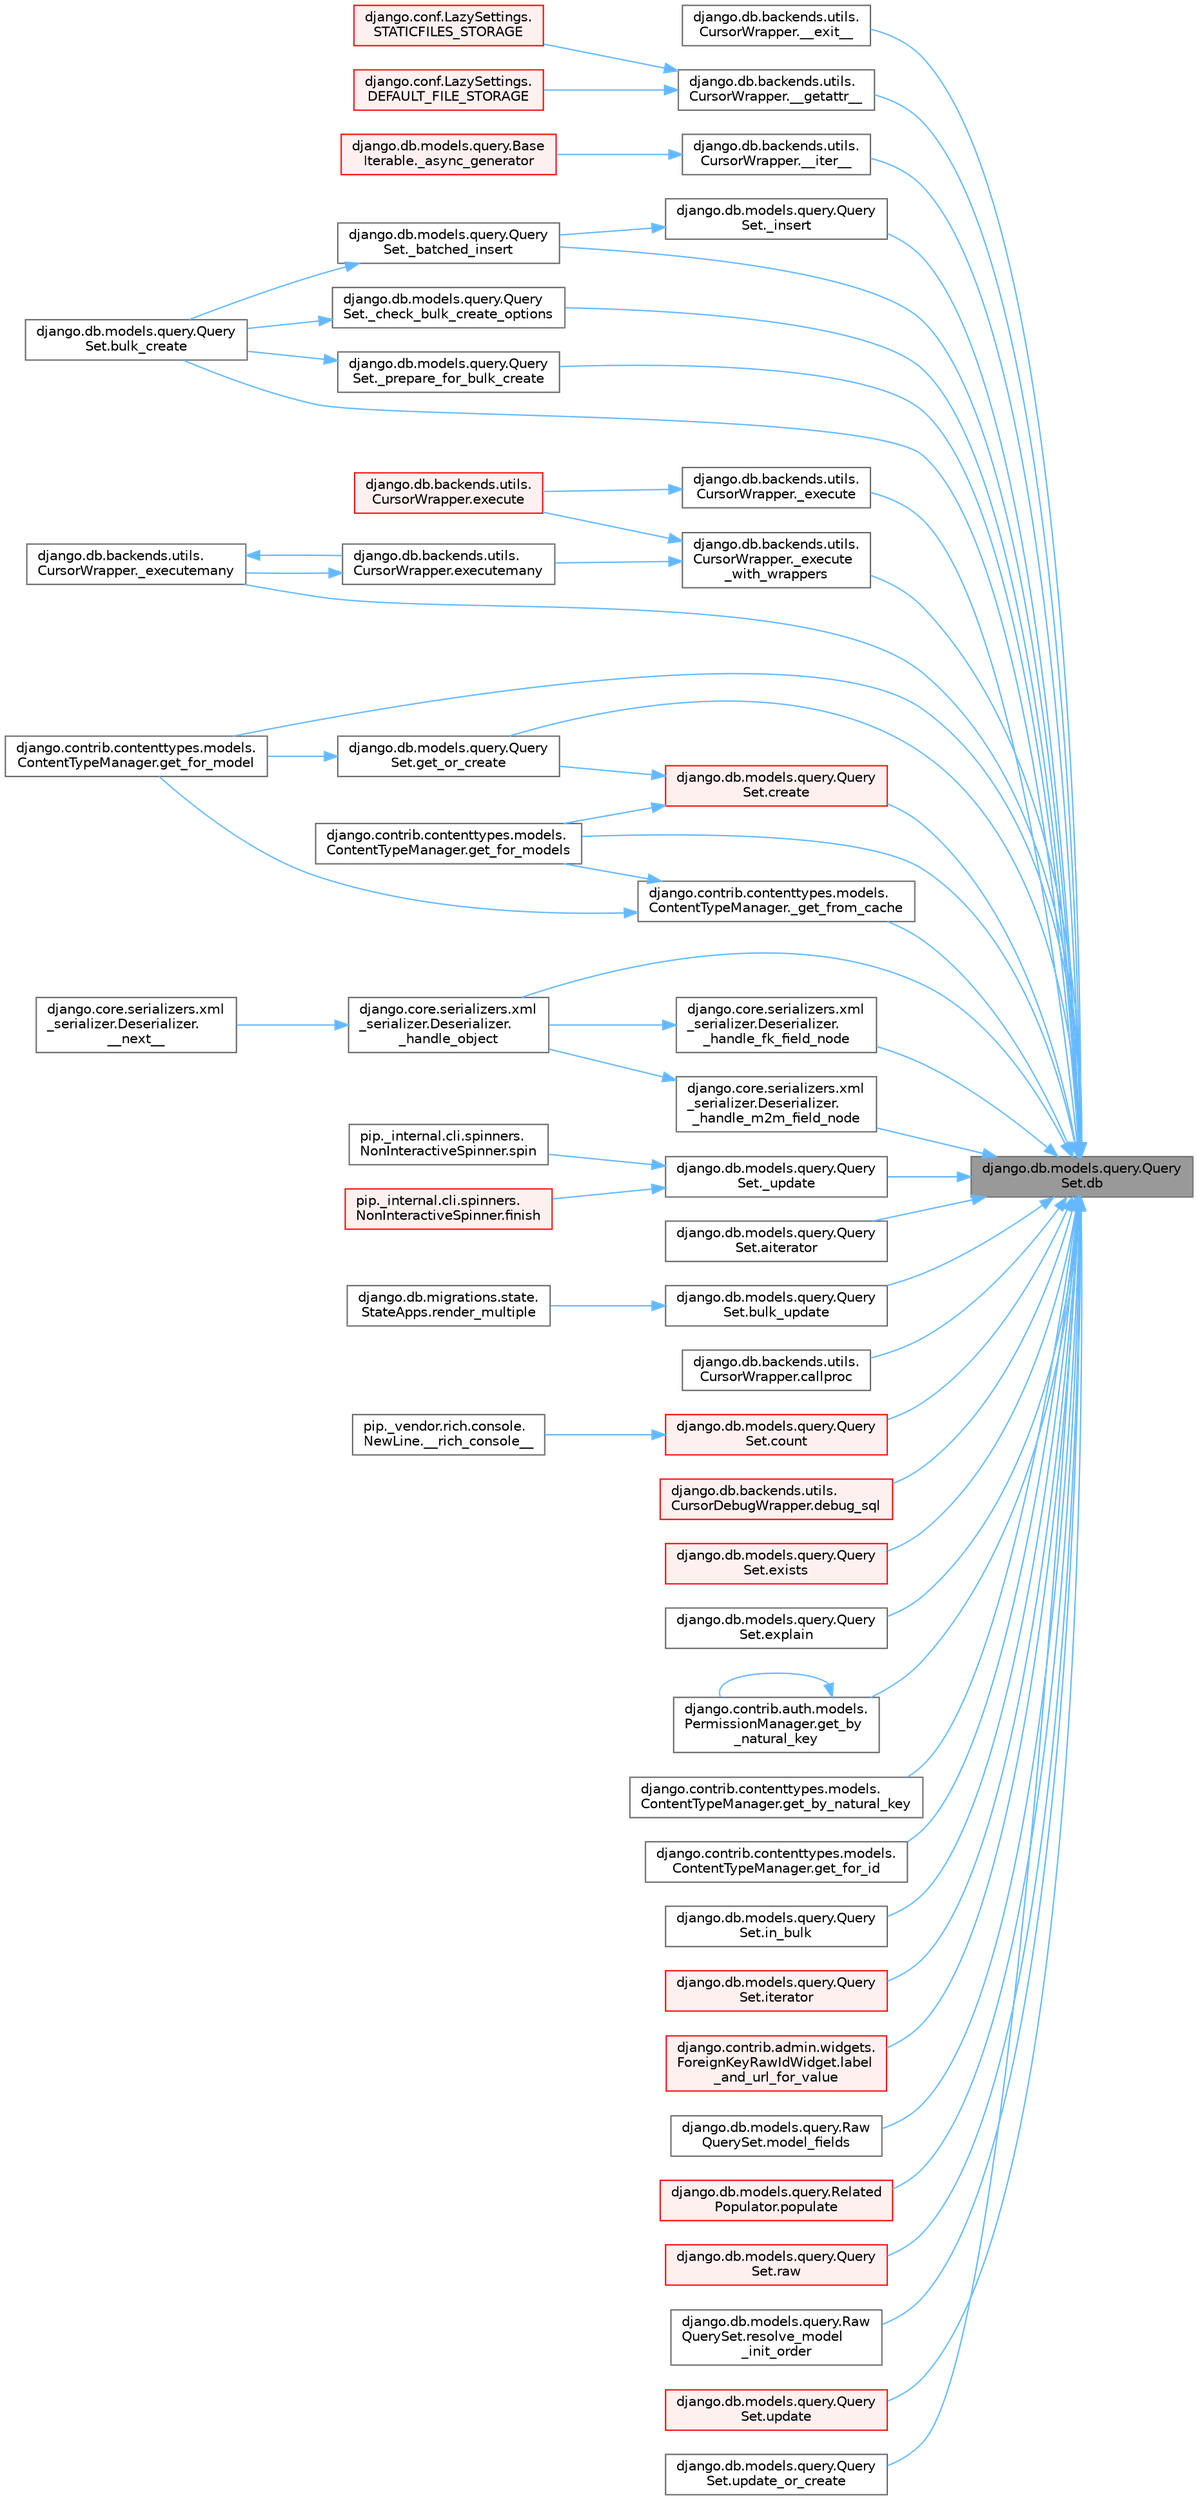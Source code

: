 digraph "django.db.models.query.QuerySet.db"
{
 // LATEX_PDF_SIZE
  bgcolor="transparent";
  edge [fontname=Helvetica,fontsize=10,labelfontname=Helvetica,labelfontsize=10];
  node [fontname=Helvetica,fontsize=10,shape=box,height=0.2,width=0.4];
  rankdir="RL";
  Node1 [id="Node000001",label="django.db.models.query.Query\lSet.db",height=0.2,width=0.4,color="gray40", fillcolor="grey60", style="filled", fontcolor="black",tooltip=" "];
  Node1 -> Node2 [id="edge1_Node000001_Node000002",dir="back",color="steelblue1",style="solid",tooltip=" "];
  Node2 [id="Node000002",label="django.db.backends.utils.\lCursorWrapper.__exit__",height=0.2,width=0.4,color="grey40", fillcolor="white", style="filled",URL="$classdjango_1_1db_1_1backends_1_1utils_1_1_cursor_wrapper.html#a02f5176bb3b2e598d12ac8fdf26f3496",tooltip=" "];
  Node1 -> Node3 [id="edge2_Node000001_Node000003",dir="back",color="steelblue1",style="solid",tooltip=" "];
  Node3 [id="Node000003",label="django.db.backends.utils.\lCursorWrapper.__getattr__",height=0.2,width=0.4,color="grey40", fillcolor="white", style="filled",URL="$classdjango_1_1db_1_1backends_1_1utils_1_1_cursor_wrapper.html#a6acaaa696c45889fa2c675e03cbb7a68",tooltip=" "];
  Node3 -> Node4 [id="edge3_Node000003_Node000004",dir="back",color="steelblue1",style="solid",tooltip=" "];
  Node4 [id="Node000004",label="django.conf.LazySettings.\lDEFAULT_FILE_STORAGE",height=0.2,width=0.4,color="red", fillcolor="#FFF0F0", style="filled",URL="$classdjango_1_1conf_1_1_lazy_settings.html#a262999dfae4088a806facff7288a28b2",tooltip=" "];
  Node3 -> Node6 [id="edge4_Node000003_Node000006",dir="back",color="steelblue1",style="solid",tooltip=" "];
  Node6 [id="Node000006",label="django.conf.LazySettings.\lSTATICFILES_STORAGE",height=0.2,width=0.4,color="red", fillcolor="#FFF0F0", style="filled",URL="$classdjango_1_1conf_1_1_lazy_settings.html#acf7e82a80fdd6a53ad31cd5f784aaaf7",tooltip=" "];
  Node1 -> Node7 [id="edge5_Node000001_Node000007",dir="back",color="steelblue1",style="solid",tooltip=" "];
  Node7 [id="Node000007",label="django.db.backends.utils.\lCursorWrapper.__iter__",height=0.2,width=0.4,color="grey40", fillcolor="white", style="filled",URL="$classdjango_1_1db_1_1backends_1_1utils_1_1_cursor_wrapper.html#ae9eba89bec4f98ba29cf92670ef4bd59",tooltip=" "];
  Node7 -> Node8 [id="edge6_Node000007_Node000008",dir="back",color="steelblue1",style="solid",tooltip=" "];
  Node8 [id="Node000008",label="django.db.models.query.Base\lIterable._async_generator",height=0.2,width=0.4,color="red", fillcolor="#FFF0F0", style="filled",URL="$classdjango_1_1db_1_1models_1_1query_1_1_base_iterable.html#a3ecc2267976bc6628d1fe84d78355144",tooltip=" "];
  Node1 -> Node10 [id="edge7_Node000001_Node000010",dir="back",color="steelblue1",style="solid",tooltip=" "];
  Node10 [id="Node000010",label="django.db.models.query.Query\lSet._batched_insert",height=0.2,width=0.4,color="grey40", fillcolor="white", style="filled",URL="$classdjango_1_1db_1_1models_1_1query_1_1_query_set.html#aa6f8386ccc158cdac2292b06e08f9c22",tooltip=" "];
  Node10 -> Node11 [id="edge8_Node000010_Node000011",dir="back",color="steelblue1",style="solid",tooltip=" "];
  Node11 [id="Node000011",label="django.db.models.query.Query\lSet.bulk_create",height=0.2,width=0.4,color="grey40", fillcolor="white", style="filled",URL="$classdjango_1_1db_1_1models_1_1query_1_1_query_set.html#a486e1689031dc0d2239cdfd775840a39",tooltip=" "];
  Node1 -> Node12 [id="edge9_Node000001_Node000012",dir="back",color="steelblue1",style="solid",tooltip=" "];
  Node12 [id="Node000012",label="django.db.models.query.Query\lSet._check_bulk_create_options",height=0.2,width=0.4,color="grey40", fillcolor="white", style="filled",URL="$classdjango_1_1db_1_1models_1_1query_1_1_query_set.html#a0c5489d9f8a46b3db99570e49c89893b",tooltip=" "];
  Node12 -> Node11 [id="edge10_Node000012_Node000011",dir="back",color="steelblue1",style="solid",tooltip=" "];
  Node1 -> Node13 [id="edge11_Node000001_Node000013",dir="back",color="steelblue1",style="solid",tooltip=" "];
  Node13 [id="Node000013",label="django.db.backends.utils.\lCursorWrapper._execute",height=0.2,width=0.4,color="grey40", fillcolor="white", style="filled",URL="$classdjango_1_1db_1_1backends_1_1utils_1_1_cursor_wrapper.html#a4bce340a1bf575432f30977501cf758e",tooltip=" "];
  Node13 -> Node14 [id="edge12_Node000013_Node000014",dir="back",color="steelblue1",style="solid",tooltip=" "];
  Node14 [id="Node000014",label="django.db.backends.utils.\lCursorWrapper.execute",height=0.2,width=0.4,color="red", fillcolor="#FFF0F0", style="filled",URL="$classdjango_1_1db_1_1backends_1_1utils_1_1_cursor_wrapper.html#a7d0bc9b6584c9fee961505e1d460547c",tooltip=" "];
  Node1 -> Node3182 [id="edge13_Node000001_Node003182",dir="back",color="steelblue1",style="solid",tooltip=" "];
  Node3182 [id="Node003182",label="django.db.backends.utils.\lCursorWrapper._execute\l_with_wrappers",height=0.2,width=0.4,color="grey40", fillcolor="white", style="filled",URL="$classdjango_1_1db_1_1backends_1_1utils_1_1_cursor_wrapper.html#af370e8d10c501e5f5237b4b763ff2706",tooltip=" "];
  Node3182 -> Node14 [id="edge14_Node003182_Node000014",dir="back",color="steelblue1",style="solid",tooltip=" "];
  Node3182 -> Node361 [id="edge15_Node003182_Node000361",dir="back",color="steelblue1",style="solid",tooltip=" "];
  Node361 [id="Node000361",label="django.db.backends.utils.\lCursorWrapper.executemany",height=0.2,width=0.4,color="grey40", fillcolor="white", style="filled",URL="$classdjango_1_1db_1_1backends_1_1utils_1_1_cursor_wrapper.html#a4f4a190ffb0a69b662202fcb68243282",tooltip=" "];
  Node361 -> Node360 [id="edge16_Node000361_Node000360",dir="back",color="steelblue1",style="solid",tooltip=" "];
  Node360 [id="Node000360",label="django.db.backends.utils.\lCursorWrapper._executemany",height=0.2,width=0.4,color="grey40", fillcolor="white", style="filled",URL="$classdjango_1_1db_1_1backends_1_1utils_1_1_cursor_wrapper.html#ad2f0cf3db485ef5192509faf59f6705b",tooltip=" "];
  Node360 -> Node361 [id="edge17_Node000360_Node000361",dir="back",color="steelblue1",style="solid",tooltip=" "];
  Node1 -> Node360 [id="edge18_Node000001_Node000360",dir="back",color="steelblue1",style="solid",tooltip=" "];
  Node1 -> Node3183 [id="edge19_Node000001_Node003183",dir="back",color="steelblue1",style="solid",tooltip=" "];
  Node3183 [id="Node003183",label="django.contrib.contenttypes.models.\lContentTypeManager._get_from_cache",height=0.2,width=0.4,color="grey40", fillcolor="white", style="filled",URL="$classdjango_1_1contrib_1_1contenttypes_1_1models_1_1_content_type_manager.html#a6d855319e01d0a0934756c312fefebbe",tooltip=" "];
  Node3183 -> Node650 [id="edge20_Node003183_Node000650",dir="back",color="steelblue1",style="solid",tooltip=" "];
  Node650 [id="Node000650",label="django.contrib.contenttypes.models.\lContentTypeManager.get_for_model",height=0.2,width=0.4,color="grey40", fillcolor="white", style="filled",URL="$classdjango_1_1contrib_1_1contenttypes_1_1models_1_1_content_type_manager.html#a1b89bc07df6111e44f749d556f96a414",tooltip=" "];
  Node3183 -> Node648 [id="edge21_Node003183_Node000648",dir="back",color="steelblue1",style="solid",tooltip=" "];
  Node648 [id="Node000648",label="django.contrib.contenttypes.models.\lContentTypeManager.get_for_models",height=0.2,width=0.4,color="grey40", fillcolor="white", style="filled",URL="$classdjango_1_1contrib_1_1contenttypes_1_1models_1_1_content_type_manager.html#a541a2e215680799739b6f8c1b19ddda4",tooltip=" "];
  Node1 -> Node3184 [id="edge22_Node000001_Node003184",dir="back",color="steelblue1",style="solid",tooltip=" "];
  Node3184 [id="Node003184",label="django.core.serializers.xml\l_serializer.Deserializer.\l_handle_fk_field_node",height=0.2,width=0.4,color="grey40", fillcolor="white", style="filled",URL="$classdjango_1_1core_1_1serializers_1_1xml__serializer_1_1_deserializer.html#a3b19b6ad21f31fd398e37d59bff1a40d",tooltip=" "];
  Node3184 -> Node3185 [id="edge23_Node003184_Node003185",dir="back",color="steelblue1",style="solid",tooltip=" "];
  Node3185 [id="Node003185",label="django.core.serializers.xml\l_serializer.Deserializer.\l_handle_object",height=0.2,width=0.4,color="grey40", fillcolor="white", style="filled",URL="$classdjango_1_1core_1_1serializers_1_1xml__serializer_1_1_deserializer.html#af217a539bcf26da8677423495d2f2990",tooltip=" "];
  Node3185 -> Node3186 [id="edge24_Node003185_Node003186",dir="back",color="steelblue1",style="solid",tooltip=" "];
  Node3186 [id="Node003186",label="django.core.serializers.xml\l_serializer.Deserializer.\l__next__",height=0.2,width=0.4,color="grey40", fillcolor="white", style="filled",URL="$classdjango_1_1core_1_1serializers_1_1xml__serializer_1_1_deserializer.html#a8b283c3e9b8cd0765b0533eb746a48c5",tooltip=" "];
  Node1 -> Node3187 [id="edge25_Node000001_Node003187",dir="back",color="steelblue1",style="solid",tooltip=" "];
  Node3187 [id="Node003187",label="django.core.serializers.xml\l_serializer.Deserializer.\l_handle_m2m_field_node",height=0.2,width=0.4,color="grey40", fillcolor="white", style="filled",URL="$classdjango_1_1core_1_1serializers_1_1xml__serializer_1_1_deserializer.html#af44804c8e51b875b25e4f550ccbf9787",tooltip=" "];
  Node3187 -> Node3185 [id="edge26_Node003187_Node003185",dir="back",color="steelblue1",style="solid",tooltip=" "];
  Node1 -> Node3185 [id="edge27_Node000001_Node003185",dir="back",color="steelblue1",style="solid",tooltip=" "];
  Node1 -> Node3188 [id="edge28_Node000001_Node003188",dir="back",color="steelblue1",style="solid",tooltip=" "];
  Node3188 [id="Node003188",label="django.db.models.query.Query\lSet._insert",height=0.2,width=0.4,color="grey40", fillcolor="white", style="filled",URL="$classdjango_1_1db_1_1models_1_1query_1_1_query_set.html#ad624a6f29666c876a096c44daa7caf16",tooltip="PRIVATE METHODS #."];
  Node3188 -> Node10 [id="edge29_Node003188_Node000010",dir="back",color="steelblue1",style="solid",tooltip=" "];
  Node1 -> Node3189 [id="edge30_Node000001_Node003189",dir="back",color="steelblue1",style="solid",tooltip=" "];
  Node3189 [id="Node003189",label="django.db.models.query.Query\lSet._prepare_for_bulk_create",height=0.2,width=0.4,color="grey40", fillcolor="white", style="filled",URL="$classdjango_1_1db_1_1models_1_1query_1_1_query_set.html#a445d743c1df020d878c79c6267173258",tooltip=" "];
  Node3189 -> Node11 [id="edge31_Node003189_Node000011",dir="back",color="steelblue1",style="solid",tooltip=" "];
  Node1 -> Node3190 [id="edge32_Node000001_Node003190",dir="back",color="steelblue1",style="solid",tooltip=" "];
  Node3190 [id="Node003190",label="django.db.models.query.Query\lSet._update",height=0.2,width=0.4,color="grey40", fillcolor="white", style="filled",URL="$classdjango_1_1db_1_1models_1_1query_1_1_query_set.html#a55c5b8ef2c0937c01145a87ecfbb9096",tooltip=" "];
  Node3190 -> Node3191 [id="edge33_Node003190_Node003191",dir="back",color="steelblue1",style="solid",tooltip=" "];
  Node3191 [id="Node003191",label="pip._internal.cli.spinners.\lNonInteractiveSpinner.finish",height=0.2,width=0.4,color="red", fillcolor="#FFF0F0", style="filled",URL="$classpip_1_1__internal_1_1cli_1_1spinners_1_1_non_interactive_spinner.html#ab9e9471a0386ea2534995b8542690626",tooltip=" "];
  Node3190 -> Node3192 [id="edge34_Node003190_Node003192",dir="back",color="steelblue1",style="solid",tooltip=" "];
  Node3192 [id="Node003192",label="pip._internal.cli.spinners.\lNonInteractiveSpinner.spin",height=0.2,width=0.4,color="grey40", fillcolor="white", style="filled",URL="$classpip_1_1__internal_1_1cli_1_1spinners_1_1_non_interactive_spinner.html#acab2067d629306c1bf1371062fd616cc",tooltip=" "];
  Node1 -> Node3193 [id="edge35_Node000001_Node003193",dir="back",color="steelblue1",style="solid",tooltip=" "];
  Node3193 [id="Node003193",label="django.db.models.query.Query\lSet.aiterator",height=0.2,width=0.4,color="grey40", fillcolor="white", style="filled",URL="$classdjango_1_1db_1_1models_1_1query_1_1_query_set.html#aeb9dcb5e592c98cc08e197a1ef1b1453",tooltip=" "];
  Node1 -> Node11 [id="edge36_Node000001_Node000011",dir="back",color="steelblue1",style="solid",tooltip=" "];
  Node1 -> Node3194 [id="edge37_Node000001_Node003194",dir="back",color="steelblue1",style="solid",tooltip=" "];
  Node3194 [id="Node003194",label="django.db.models.query.Query\lSet.bulk_update",height=0.2,width=0.4,color="grey40", fillcolor="white", style="filled",URL="$classdjango_1_1db_1_1models_1_1query_1_1_query_set.html#a9d4d2c78c9b7825c15ec25b5c23d8f69",tooltip=" "];
  Node3194 -> Node2360 [id="edge38_Node003194_Node002360",dir="back",color="steelblue1",style="solid",tooltip=" "];
  Node2360 [id="Node002360",label="django.db.migrations.state.\lStateApps.render_multiple",height=0.2,width=0.4,color="grey40", fillcolor="white", style="filled",URL="$classdjango_1_1db_1_1migrations_1_1state_1_1_state_apps.html#abcab12794ffd28029ac0e530e5376d8a",tooltip=" "];
  Node1 -> Node3195 [id="edge39_Node000001_Node003195",dir="back",color="steelblue1",style="solid",tooltip=" "];
  Node3195 [id="Node003195",label="django.db.backends.utils.\lCursorWrapper.callproc",height=0.2,width=0.4,color="grey40", fillcolor="white", style="filled",URL="$classdjango_1_1db_1_1backends_1_1utils_1_1_cursor_wrapper.html#a0cc728536b776be4c32a3abdc275f393",tooltip=" "];
  Node1 -> Node3196 [id="edge40_Node000001_Node003196",dir="back",color="steelblue1",style="solid",tooltip=" "];
  Node3196 [id="Node003196",label="django.db.models.query.Query\lSet.count",height=0.2,width=0.4,color="red", fillcolor="#FFF0F0", style="filled",URL="$classdjango_1_1db_1_1models_1_1query_1_1_query_set.html#a50571215acaaa76c6f87732de6bde934",tooltip=" "];
  Node3196 -> Node1205 [id="edge41_Node003196_Node001205",dir="back",color="steelblue1",style="solid",tooltip=" "];
  Node1205 [id="Node001205",label="pip._vendor.rich.console.\lNewLine.__rich_console__",height=0.2,width=0.4,color="grey40", fillcolor="white", style="filled",URL="$classpip_1_1__vendor_1_1rich_1_1console_1_1_new_line.html#af856823f9fff100f23f9a5b22d9703c6",tooltip=" "];
  Node1 -> Node3197 [id="edge42_Node000001_Node003197",dir="back",color="steelblue1",style="solid",tooltip=" "];
  Node3197 [id="Node003197",label="django.db.models.query.Query\lSet.create",height=0.2,width=0.4,color="red", fillcolor="#FFF0F0", style="filled",URL="$classdjango_1_1db_1_1models_1_1query_1_1_query_set.html#a8c17f2bf2eed4384eefa9467fed0813d",tooltip=" "];
  Node3197 -> Node648 [id="edge43_Node003197_Node000648",dir="back",color="steelblue1",style="solid",tooltip=" "];
  Node3197 -> Node649 [id="edge44_Node003197_Node000649",dir="back",color="steelblue1",style="solid",tooltip=" "];
  Node649 [id="Node000649",label="django.db.models.query.Query\lSet.get_or_create",height=0.2,width=0.4,color="grey40", fillcolor="white", style="filled",URL="$classdjango_1_1db_1_1models_1_1query_1_1_query_set.html#a0f727927ec4d1b9f3087b831cc911c59",tooltip=" "];
  Node649 -> Node650 [id="edge45_Node000649_Node000650",dir="back",color="steelblue1",style="solid",tooltip=" "];
  Node1 -> Node2974 [id="edge46_Node000001_Node002974",dir="back",color="steelblue1",style="solid",tooltip=" "];
  Node2974 [id="Node002974",label="django.db.backends.utils.\lCursorDebugWrapper.debug_sql",height=0.2,width=0.4,color="red", fillcolor="#FFF0F0", style="filled",URL="$classdjango_1_1db_1_1backends_1_1utils_1_1_cursor_debug_wrapper.html#a213aef67104a7ce0d658e2926dea04c2",tooltip=" "];
  Node1 -> Node3198 [id="edge47_Node000001_Node003198",dir="back",color="steelblue1",style="solid",tooltip=" "];
  Node3198 [id="Node003198",label="django.db.models.query.Query\lSet.exists",height=0.2,width=0.4,color="red", fillcolor="#FFF0F0", style="filled",URL="$classdjango_1_1db_1_1models_1_1query_1_1_query_set.html#ae07119b93f36fe3af50d3ee7538a68d1",tooltip=" "];
  Node1 -> Node3199 [id="edge48_Node000001_Node003199",dir="back",color="steelblue1",style="solid",tooltip=" "];
  Node3199 [id="Node003199",label="django.db.models.query.Query\lSet.explain",height=0.2,width=0.4,color="grey40", fillcolor="white", style="filled",URL="$classdjango_1_1db_1_1models_1_1query_1_1_query_set.html#ad2e169c42fb768882c1a2ef206d63c1c",tooltip=" "];
  Node1 -> Node1790 [id="edge49_Node000001_Node001790",dir="back",color="steelblue1",style="solid",tooltip=" "];
  Node1790 [id="Node001790",label="django.contrib.auth.models.\lPermissionManager.get_by\l_natural_key",height=0.2,width=0.4,color="grey40", fillcolor="white", style="filled",URL="$classdjango_1_1contrib_1_1auth_1_1models_1_1_permission_manager.html#a27621698d1bd2b3a2d73dbcd84db0cc3",tooltip=" "];
  Node1790 -> Node1790 [id="edge50_Node001790_Node001790",dir="back",color="steelblue1",style="solid",tooltip=" "];
  Node1 -> Node1791 [id="edge51_Node000001_Node001791",dir="back",color="steelblue1",style="solid",tooltip=" "];
  Node1791 [id="Node001791",label="django.contrib.contenttypes.models.\lContentTypeManager.get_by_natural_key",height=0.2,width=0.4,color="grey40", fillcolor="white", style="filled",URL="$classdjango_1_1contrib_1_1contenttypes_1_1models_1_1_content_type_manager.html#aa19a7b03514cc1871e322fd5aeb2ecbe",tooltip=" "];
  Node1 -> Node1797 [id="edge52_Node000001_Node001797",dir="back",color="steelblue1",style="solid",tooltip=" "];
  Node1797 [id="Node001797",label="django.contrib.contenttypes.models.\lContentTypeManager.get_for_id",height=0.2,width=0.4,color="grey40", fillcolor="white", style="filled",URL="$classdjango_1_1contrib_1_1contenttypes_1_1models_1_1_content_type_manager.html#a4f41aa06163cf8140d954a9d9ac0e99f",tooltip=" "];
  Node1 -> Node650 [id="edge53_Node000001_Node000650",dir="back",color="steelblue1",style="solid",tooltip=" "];
  Node1 -> Node648 [id="edge54_Node000001_Node000648",dir="back",color="steelblue1",style="solid",tooltip=" "];
  Node1 -> Node649 [id="edge55_Node000001_Node000649",dir="back",color="steelblue1",style="solid",tooltip=" "];
  Node1 -> Node2610 [id="edge56_Node000001_Node002610",dir="back",color="steelblue1",style="solid",tooltip=" "];
  Node2610 [id="Node002610",label="django.db.models.query.Query\lSet.in_bulk",height=0.2,width=0.4,color="grey40", fillcolor="white", style="filled",URL="$classdjango_1_1db_1_1models_1_1query_1_1_query_set.html#a5958a37586e4e5a39b6b2f8e3fa65d86",tooltip=" "];
  Node1 -> Node3200 [id="edge57_Node000001_Node003200",dir="back",color="steelblue1",style="solid",tooltip=" "];
  Node3200 [id="Node003200",label="django.db.models.query.Query\lSet.iterator",height=0.2,width=0.4,color="red", fillcolor="#FFF0F0", style="filled",URL="$classdjango_1_1db_1_1models_1_1query_1_1_query_set.html#a88ed4600e485ce3250813b4f8f4a391d",tooltip=" "];
  Node1 -> Node3201 [id="edge58_Node000001_Node003201",dir="back",color="steelblue1",style="solid",tooltip=" "];
  Node3201 [id="Node003201",label="django.contrib.admin.widgets.\lForeignKeyRawIdWidget.label\l_and_url_for_value",height=0.2,width=0.4,color="red", fillcolor="#FFF0F0", style="filled",URL="$classdjango_1_1contrib_1_1admin_1_1widgets_1_1_foreign_key_raw_id_widget.html#aa58e042ccb55708744dbc7bddb00a7a1",tooltip=" "];
  Node1 -> Node3203 [id="edge59_Node000001_Node003203",dir="back",color="steelblue1",style="solid",tooltip=" "];
  Node3203 [id="Node003203",label="django.db.models.query.Raw\lQuerySet.model_fields",height=0.2,width=0.4,color="grey40", fillcolor="white", style="filled",URL="$classdjango_1_1db_1_1models_1_1query_1_1_raw_query_set.html#ab1ddd842120bd4b979f40829c1c33960",tooltip=" "];
  Node1 -> Node3204 [id="edge60_Node000001_Node003204",dir="back",color="steelblue1",style="solid",tooltip=" "];
  Node3204 [id="Node003204",label="django.db.models.query.Related\lPopulator.populate",height=0.2,width=0.4,color="red", fillcolor="#FFF0F0", style="filled",URL="$classdjango_1_1db_1_1models_1_1query_1_1_related_populator.html#aa3aa58889f7c8f4e15d87b4dc082e093",tooltip=" "];
  Node1 -> Node3205 [id="edge61_Node000001_Node003205",dir="back",color="steelblue1",style="solid",tooltip=" "];
  Node3205 [id="Node003205",label="django.db.models.query.Query\lSet.raw",height=0.2,width=0.4,color="red", fillcolor="#FFF0F0", style="filled",URL="$classdjango_1_1db_1_1models_1_1query_1_1_query_set.html#abce199e3993658459fb2f7c2719daa45",tooltip="PUBLIC METHODS THAT RETURN A QUERYSET SUBCLASS #."];
  Node1 -> Node3386 [id="edge62_Node000001_Node003386",dir="back",color="steelblue1",style="solid",tooltip=" "];
  Node3386 [id="Node003386",label="django.db.models.query.Raw\lQuerySet.resolve_model\l_init_order",height=0.2,width=0.4,color="grey40", fillcolor="white", style="filled",URL="$classdjango_1_1db_1_1models_1_1query_1_1_raw_query_set.html#a8a62cebd69529238185395d1f9290246",tooltip=" "];
  Node1 -> Node3387 [id="edge63_Node000001_Node003387",dir="back",color="steelblue1",style="solid",tooltip=" "];
  Node3387 [id="Node003387",label="django.db.models.query.Query\lSet.update",height=0.2,width=0.4,color="red", fillcolor="#FFF0F0", style="filled",URL="$classdjango_1_1db_1_1models_1_1query_1_1_query_set.html#ab6293ece1c0100aa9a26a3fb2d666a06",tooltip=" "];
  Node1 -> Node3388 [id="edge64_Node000001_Node003388",dir="back",color="steelblue1",style="solid",tooltip=" "];
  Node3388 [id="Node003388",label="django.db.models.query.Query\lSet.update_or_create",height=0.2,width=0.4,color="grey40", fillcolor="white", style="filled",URL="$classdjango_1_1db_1_1models_1_1query_1_1_query_set.html#a1e367b6f05a52a4f6ae5d8a4dd1a1959",tooltip=" "];
}
